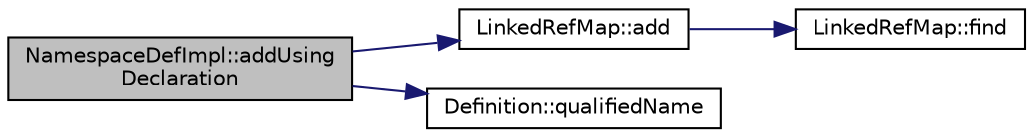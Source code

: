 digraph "NamespaceDefImpl::addUsingDeclaration"
{
 // LATEX_PDF_SIZE
  edge [fontname="Helvetica",fontsize="10",labelfontname="Helvetica",labelfontsize="10"];
  node [fontname="Helvetica",fontsize="10",shape=record];
  rankdir="LR";
  Node1 [label="NamespaceDefImpl::addUsing\lDeclaration",height=0.2,width=0.4,color="black", fillcolor="grey75", style="filled", fontcolor="black",tooltip=" "];
  Node1 -> Node2 [color="midnightblue",fontsize="10",style="solid",fontname="Helvetica"];
  Node2 [label="LinkedRefMap::add",height=0.2,width=0.4,color="black", fillcolor="white", style="filled",URL="$classLinkedRefMap.html#a273fe87b60116a378346a858e11e4b6e",tooltip=" "];
  Node2 -> Node3 [color="midnightblue",fontsize="10",style="solid",fontname="Helvetica"];
  Node3 [label="LinkedRefMap::find",height=0.2,width=0.4,color="black", fillcolor="white", style="filled",URL="$classLinkedRefMap.html#a9f6506fe8d15e7f43f61929560a3c377",tooltip=" "];
  Node1 -> Node4 [color="midnightblue",fontsize="10",style="solid",fontname="Helvetica"];
  Node4 [label="Definition::qualifiedName",height=0.2,width=0.4,color="black", fillcolor="white", style="filled",URL="$classDefinition.html#ac3bc44bb9d5b4c8d1957f06222a5e0d7",tooltip=" "];
}
